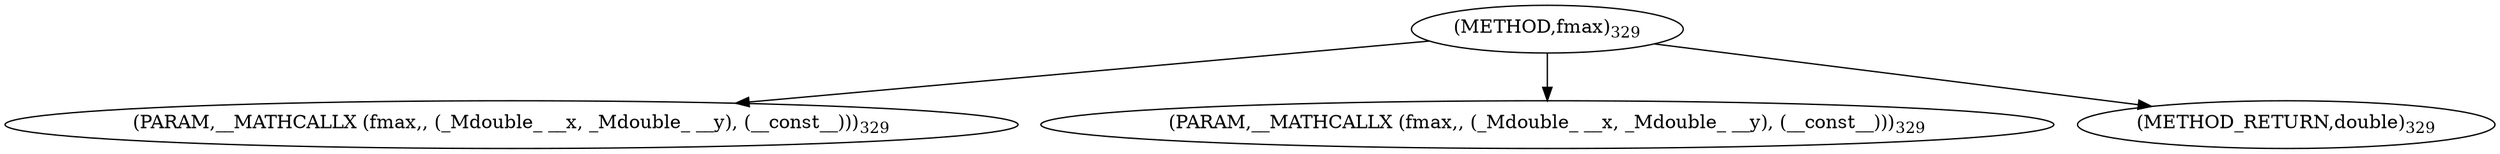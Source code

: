 digraph "fmax" {  
"6426" [label = <(METHOD,fmax)<SUB>329</SUB>> ]
"6427" [label = <(PARAM,__MATHCALLX (fmax,, (_Mdouble_ __x, _Mdouble_ __y), (__const__)))<SUB>329</SUB>> ]
"6428" [label = <(PARAM,__MATHCALLX (fmax,, (_Mdouble_ __x, _Mdouble_ __y), (__const__)))<SUB>329</SUB>> ]
"6429" [label = <(METHOD_RETURN,double)<SUB>329</SUB>> ]
  "6426" -> "6427" 
  "6426" -> "6428" 
  "6426" -> "6429" 
}
